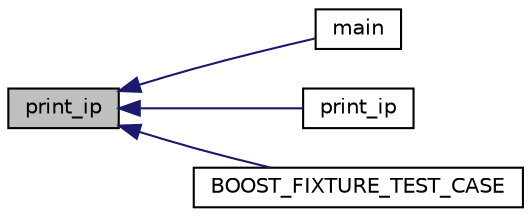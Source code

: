 digraph "print_ip"
{
  edge [fontname="Helvetica",fontsize="10",labelfontname="Helvetica",labelfontsize="10"];
  node [fontname="Helvetica",fontsize="10",shape=record];
  rankdir="LR";
  Node1 [label="print_ip",height=0.2,width=0.4,color="black", fillcolor="grey75", style="filled" fontcolor="black"];
  Node1 -> Node2 [dir="back",color="midnightblue",fontsize="10",style="solid",fontname="Helvetica"];
  Node2 [label="main",height=0.2,width=0.4,color="black", fillcolor="white", style="filled",URL="$main_8cpp.html#a81ce304348a420752ee080480d2b3095",tooltip="Main function. "];
  Node1 -> Node3 [dir="back",color="midnightblue",fontsize="10",style="solid",fontname="Helvetica"];
  Node3 [label="print_ip",height=0.2,width=0.4,color="black", fillcolor="white", style="filled",URL="$print__ip_8h.html#afe8c626fe1e33482a1ec417c64ee3155",tooltip="Print IP address. "];
  Node1 -> Node4 [dir="back",color="midnightblue",fontsize="10",style="solid",fontname="Helvetica"];
  Node4 [label="BOOST_FIXTURE_TEST_CASE",height=0.2,width=0.4,color="black", fillcolor="white", style="filled",URL="$print__ip_8test_8cpp.html#abb485f7763daa72073defd7efdea1455"];
}
